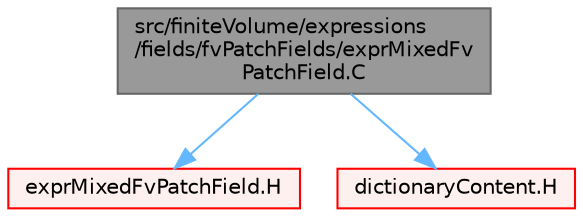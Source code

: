digraph "src/finiteVolume/expressions/fields/fvPatchFields/exprMixedFvPatchField.C"
{
 // LATEX_PDF_SIZE
  bgcolor="transparent";
  edge [fontname=Helvetica,fontsize=10,labelfontname=Helvetica,labelfontsize=10];
  node [fontname=Helvetica,fontsize=10,shape=box,height=0.2,width=0.4];
  Node1 [id="Node000001",label="src/finiteVolume/expressions\l/fields/fvPatchFields/exprMixedFv\lPatchField.C",height=0.2,width=0.4,color="gray40", fillcolor="grey60", style="filled", fontcolor="black",tooltip=" "];
  Node1 -> Node2 [id="edge1_Node000001_Node000002",color="steelblue1",style="solid",tooltip=" "];
  Node2 [id="Node000002",label="exprMixedFvPatchField.H",height=0.2,width=0.4,color="red", fillcolor="#FFF0F0", style="filled",URL="$exprMixedFvPatchField_8H.html",tooltip=" "];
  Node1 -> Node447 [id="edge2_Node000001_Node000447",color="steelblue1",style="solid",tooltip=" "];
  Node447 [id="Node000447",label="dictionaryContent.H",height=0.2,width=0.4,color="red", fillcolor="#FFF0F0", style="filled",URL="$dictionaryContent_8H.html",tooltip=" "];
}

